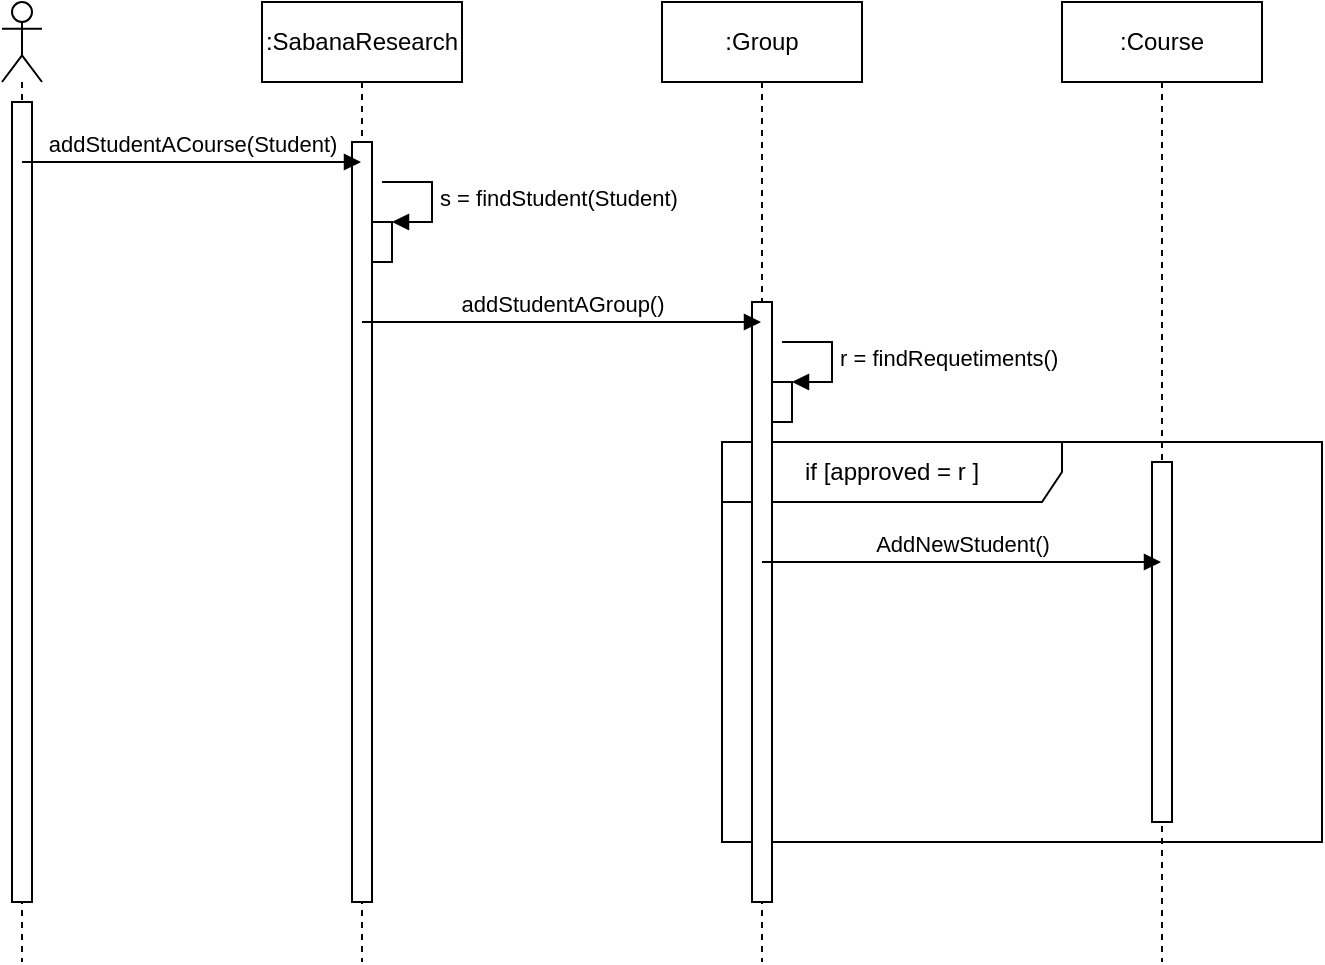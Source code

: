 <mxfile version="14.4.2" type="device"><diagram id="M5Z6CfKywSH33ngx4Cl3" name="Page-1"><mxGraphModel dx="1422" dy="762" grid="1" gridSize="10" guides="1" tooltips="1" connect="1" arrows="1" fold="1" page="1" pageScale="1" pageWidth="827" pageHeight="1169" math="0" shadow="0"><root><mxCell id="0"/><mxCell id="1" parent="0"/><mxCell id="njFbKY4wpPiZlVeNtL2x-37" value=":Course" style="shape=umlLifeline;perimeter=lifelinePerimeter;whiteSpace=wrap;html=1;container=1;collapsible=0;recursiveResize=0;outlineConnect=0;" vertex="1" parent="1"><mxGeometry x="580" y="40" width="100" height="480" as="geometry"/></mxCell><mxCell id="njFbKY4wpPiZlVeNtL2x-38" value="" style="html=1;points=[];perimeter=orthogonalPerimeter;" vertex="1" parent="njFbKY4wpPiZlVeNtL2x-37"><mxGeometry x="45" y="230" width="10" height="180" as="geometry"/></mxCell><mxCell id="njFbKY4wpPiZlVeNtL2x-34" value="if&amp;nbsp;&lt;span style=&quot;background-color: rgb(255 , 255 , 255)&quot;&gt;[approved = r ]&lt;/span&gt;" style="shape=umlFrame;whiteSpace=wrap;html=1;width=170;height=30;" vertex="1" parent="1"><mxGeometry x="410" y="260" width="300" height="200" as="geometry"/></mxCell><mxCell id="njFbKY4wpPiZlVeNtL2x-25" value=":Group" style="shape=umlLifeline;perimeter=lifelinePerimeter;whiteSpace=wrap;html=1;container=1;collapsible=0;recursiveResize=0;outlineConnect=0;" vertex="1" parent="1"><mxGeometry x="380" y="40" width="100" height="480" as="geometry"/></mxCell><mxCell id="njFbKY4wpPiZlVeNtL2x-32" value="" style="html=1;points=[];perimeter=orthogonalPerimeter;" vertex="1" parent="njFbKY4wpPiZlVeNtL2x-25"><mxGeometry x="45" y="150" width="10" height="300" as="geometry"/></mxCell><mxCell id="njFbKY4wpPiZlVeNtL2x-35" value="" style="html=1;points=[];perimeter=orthogonalPerimeter;" vertex="1" parent="njFbKY4wpPiZlVeNtL2x-25"><mxGeometry x="55" y="190" width="10" height="20" as="geometry"/></mxCell><mxCell id="njFbKY4wpPiZlVeNtL2x-36" value="r = findRequetiments()" style="edgeStyle=orthogonalEdgeStyle;html=1;align=left;spacingLeft=2;endArrow=block;rounded=0;entryX=1;entryY=0;" edge="1" target="njFbKY4wpPiZlVeNtL2x-35" parent="njFbKY4wpPiZlVeNtL2x-25"><mxGeometry relative="1" as="geometry"><mxPoint x="60" y="170" as="sourcePoint"/><Array as="points"><mxPoint x="85" y="170"/></Array></mxGeometry></mxCell><mxCell id="njFbKY4wpPiZlVeNtL2x-39" value="AddNewStudent()" style="html=1;verticalAlign=bottom;endArrow=block;" edge="1" parent="njFbKY4wpPiZlVeNtL2x-25" target="njFbKY4wpPiZlVeNtL2x-37"><mxGeometry width="80" relative="1" as="geometry"><mxPoint x="50" y="280" as="sourcePoint"/><mxPoint x="130" y="280" as="targetPoint"/></mxGeometry></mxCell><mxCell id="njFbKY4wpPiZlVeNtL2x-15" value="" style="shape=umlLifeline;participant=umlActor;perimeter=lifelinePerimeter;whiteSpace=wrap;html=1;container=1;collapsible=0;recursiveResize=0;verticalAlign=top;spacingTop=36;outlineConnect=0;" vertex="1" parent="1"><mxGeometry x="50" y="40" width="20" height="480" as="geometry"/></mxCell><mxCell id="njFbKY4wpPiZlVeNtL2x-17" value="" style="html=1;points=[];perimeter=orthogonalPerimeter;" vertex="1" parent="njFbKY4wpPiZlVeNtL2x-15"><mxGeometry x="5" y="50" width="10" height="400" as="geometry"/></mxCell><mxCell id="njFbKY4wpPiZlVeNtL2x-16" value=":SabanaResearch" style="shape=umlLifeline;perimeter=lifelinePerimeter;whiteSpace=wrap;html=1;container=1;collapsible=0;recursiveResize=0;outlineConnect=0;" vertex="1" parent="1"><mxGeometry x="180" y="40" width="100" height="480" as="geometry"/></mxCell><mxCell id="njFbKY4wpPiZlVeNtL2x-19" value="" style="html=1;points=[];perimeter=orthogonalPerimeter;" vertex="1" parent="njFbKY4wpPiZlVeNtL2x-16"><mxGeometry x="45" y="70" width="10" height="380" as="geometry"/></mxCell><mxCell id="njFbKY4wpPiZlVeNtL2x-30" value="" style="html=1;points=[];perimeter=orthogonalPerimeter;" vertex="1" parent="njFbKY4wpPiZlVeNtL2x-16"><mxGeometry x="55" y="110" width="10" height="20" as="geometry"/></mxCell><mxCell id="njFbKY4wpPiZlVeNtL2x-31" value="s = findStudent(Student)" style="edgeStyle=orthogonalEdgeStyle;html=1;align=left;spacingLeft=2;endArrow=block;rounded=0;entryX=1;entryY=0;" edge="1" target="njFbKY4wpPiZlVeNtL2x-30" parent="njFbKY4wpPiZlVeNtL2x-16"><mxGeometry relative="1" as="geometry"><mxPoint x="60" y="90" as="sourcePoint"/><Array as="points"><mxPoint x="85" y="90"/></Array></mxGeometry></mxCell><mxCell id="njFbKY4wpPiZlVeNtL2x-33" value="addStudentAGroup()" style="html=1;verticalAlign=bottom;endArrow=block;" edge="1" parent="njFbKY4wpPiZlVeNtL2x-16" target="njFbKY4wpPiZlVeNtL2x-25"><mxGeometry width="80" relative="1" as="geometry"><mxPoint x="50" y="160" as="sourcePoint"/><mxPoint x="130" y="160" as="targetPoint"/></mxGeometry></mxCell><mxCell id="njFbKY4wpPiZlVeNtL2x-18" value="addStudentACourse(Student)" style="html=1;verticalAlign=bottom;endArrow=block;" edge="1" parent="1" source="njFbKY4wpPiZlVeNtL2x-15" target="njFbKY4wpPiZlVeNtL2x-16"><mxGeometry width="80" relative="1" as="geometry"><mxPoint x="90" y="110" as="sourcePoint"/><mxPoint x="170" y="110" as="targetPoint"/><Array as="points"><mxPoint x="150" y="120"/></Array></mxGeometry></mxCell></root></mxGraphModel></diagram></mxfile>